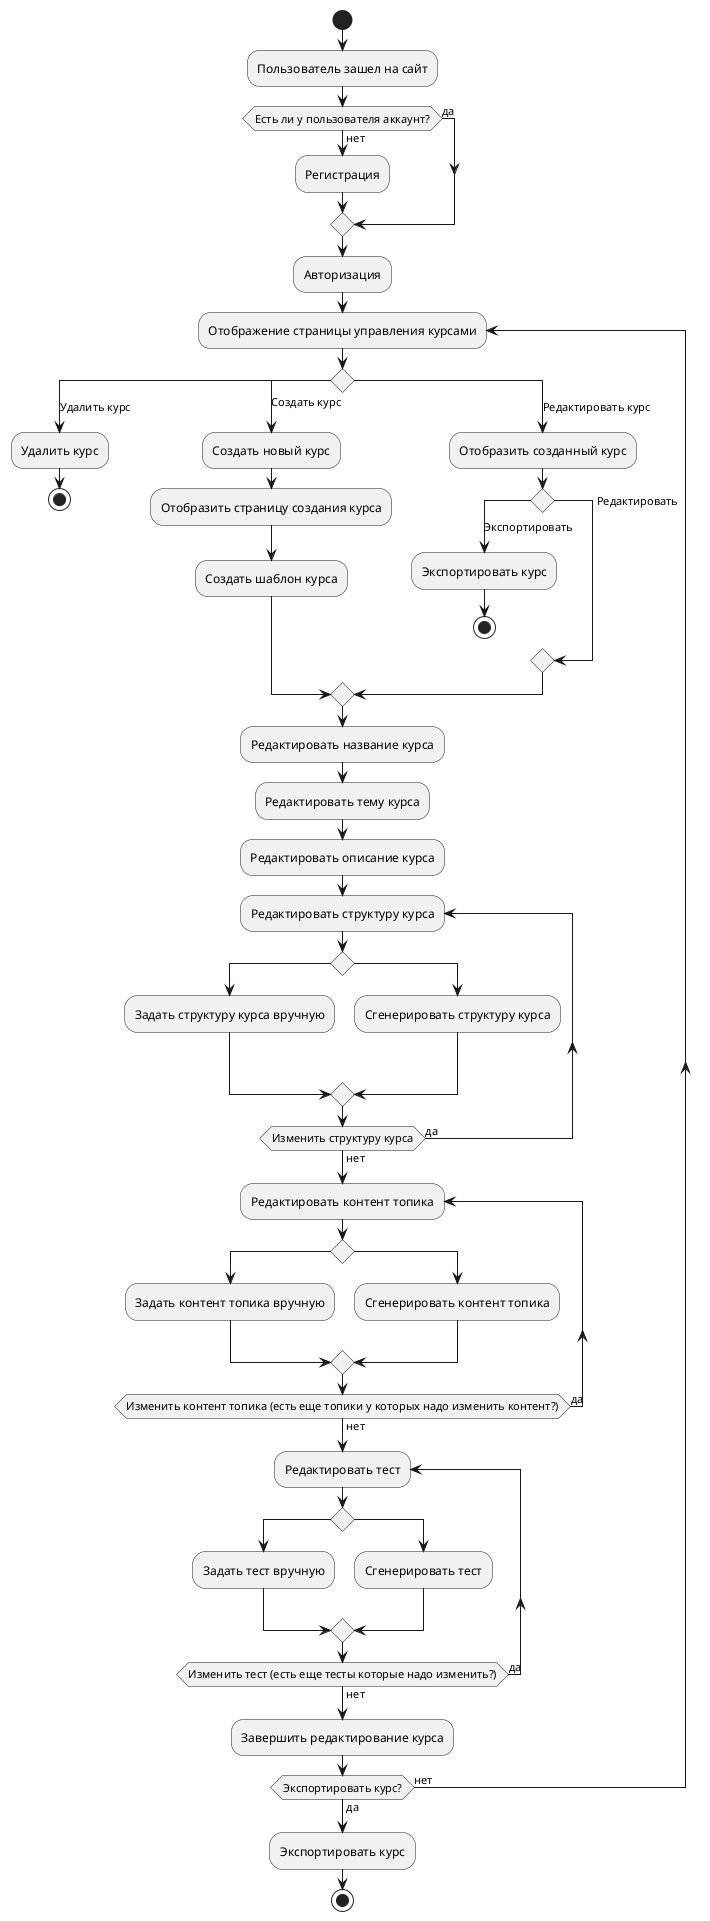 @startuml Основной процесс взаимодействия

start 
:Пользователь зашел на сайт;

if (Есть ли у пользователя аккаунт?) then (да)
else (нет)  
    :Регистрация;
endif
:Авторизация;
repeat :Отображение страницы управления курсами;

    switch ()
    case (Удалить курс) 
        :Удалить курс;
        stop
    case (Создать курс)
        :Создать новый курс;
        :Отобразить страницу создания курса;
        :Создать шаблон курса;
    case (Редактировать курс)
        :Отобразить созданный курс;
        switch ()
        case (Экспортировать) 
            :Экспортировать курс;
            stop
        case (Редактировать)
        endswitch
    endswitch

    :Редактировать название курса;
    :Редактировать тему курса;
    :Редактировать описание курса;

    repeat :Редактировать структуру курса;
        switch ()
        case ()
            :Задать структуру курса вручную;
        case ()
            :Сгенерировать структуру курса;
        endswitch
    repeat while (Изменить структуру курса) is (да) not (нет)

    repeat :Редактировать контент топика;
        switch ()
        case ()
            :Задать контент топика вручную;
        case ()
            :Сгенерировать контент топика;
        endswitch
    repeat while (Изменить контент топика (есть еще топики у которых надо изменить контент?)) is (да) not (нет)

    repeat :Редактировать тест;
        switch ()
        case ()
            :Задать тест вручную;
        case ()
            :Сгенерировать тест;
        endswitch
    repeat while (Изменить тест (есть еще тесты которые надо изменить?)) is (да) not (нет)

    :Завершить редактирование курса;

repeat while (Экспортировать курс?) is (нет) not (да)

:Экспортировать курс;
stop

@enduml